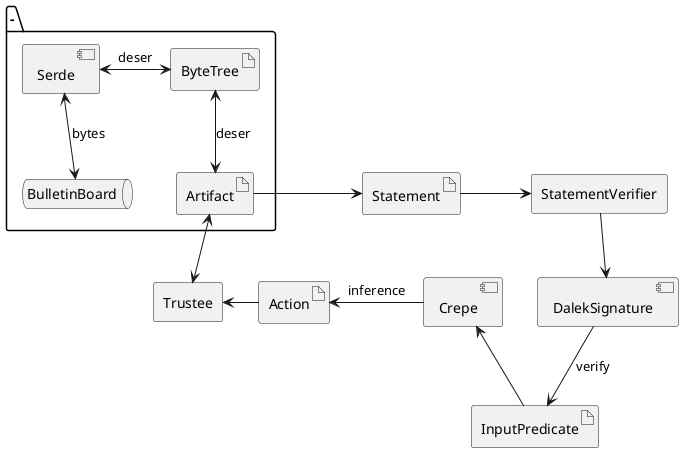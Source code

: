 @startuml
skinparam linestyle ortho
package "-" as bbp {
    queue "BulletinBoard" as bb
    component "Serde" as serde
    artifact "ByteTree" as bt
    artifact "Artifact" as ar
}

component "DalekSignature" as sig
component "Crepe" as cr
artifact "Statement" as stmt
artifact "InputPredicate" as ip
artifact "Action" as act


rectangle "StatementVerifier" as sv
rectangle "Trustee" as tr


bb <-up-> serde: bytes
serde <-right-> bt: deser
bt <-down-> ar: deser
ar -> stmt
ar <-down-> tr
stmt -> sv
sv -down-> sig
sig -down-> ip: verify
ip -left-> cr
cr -left-> act: inference
act -left-> tr

@enduml